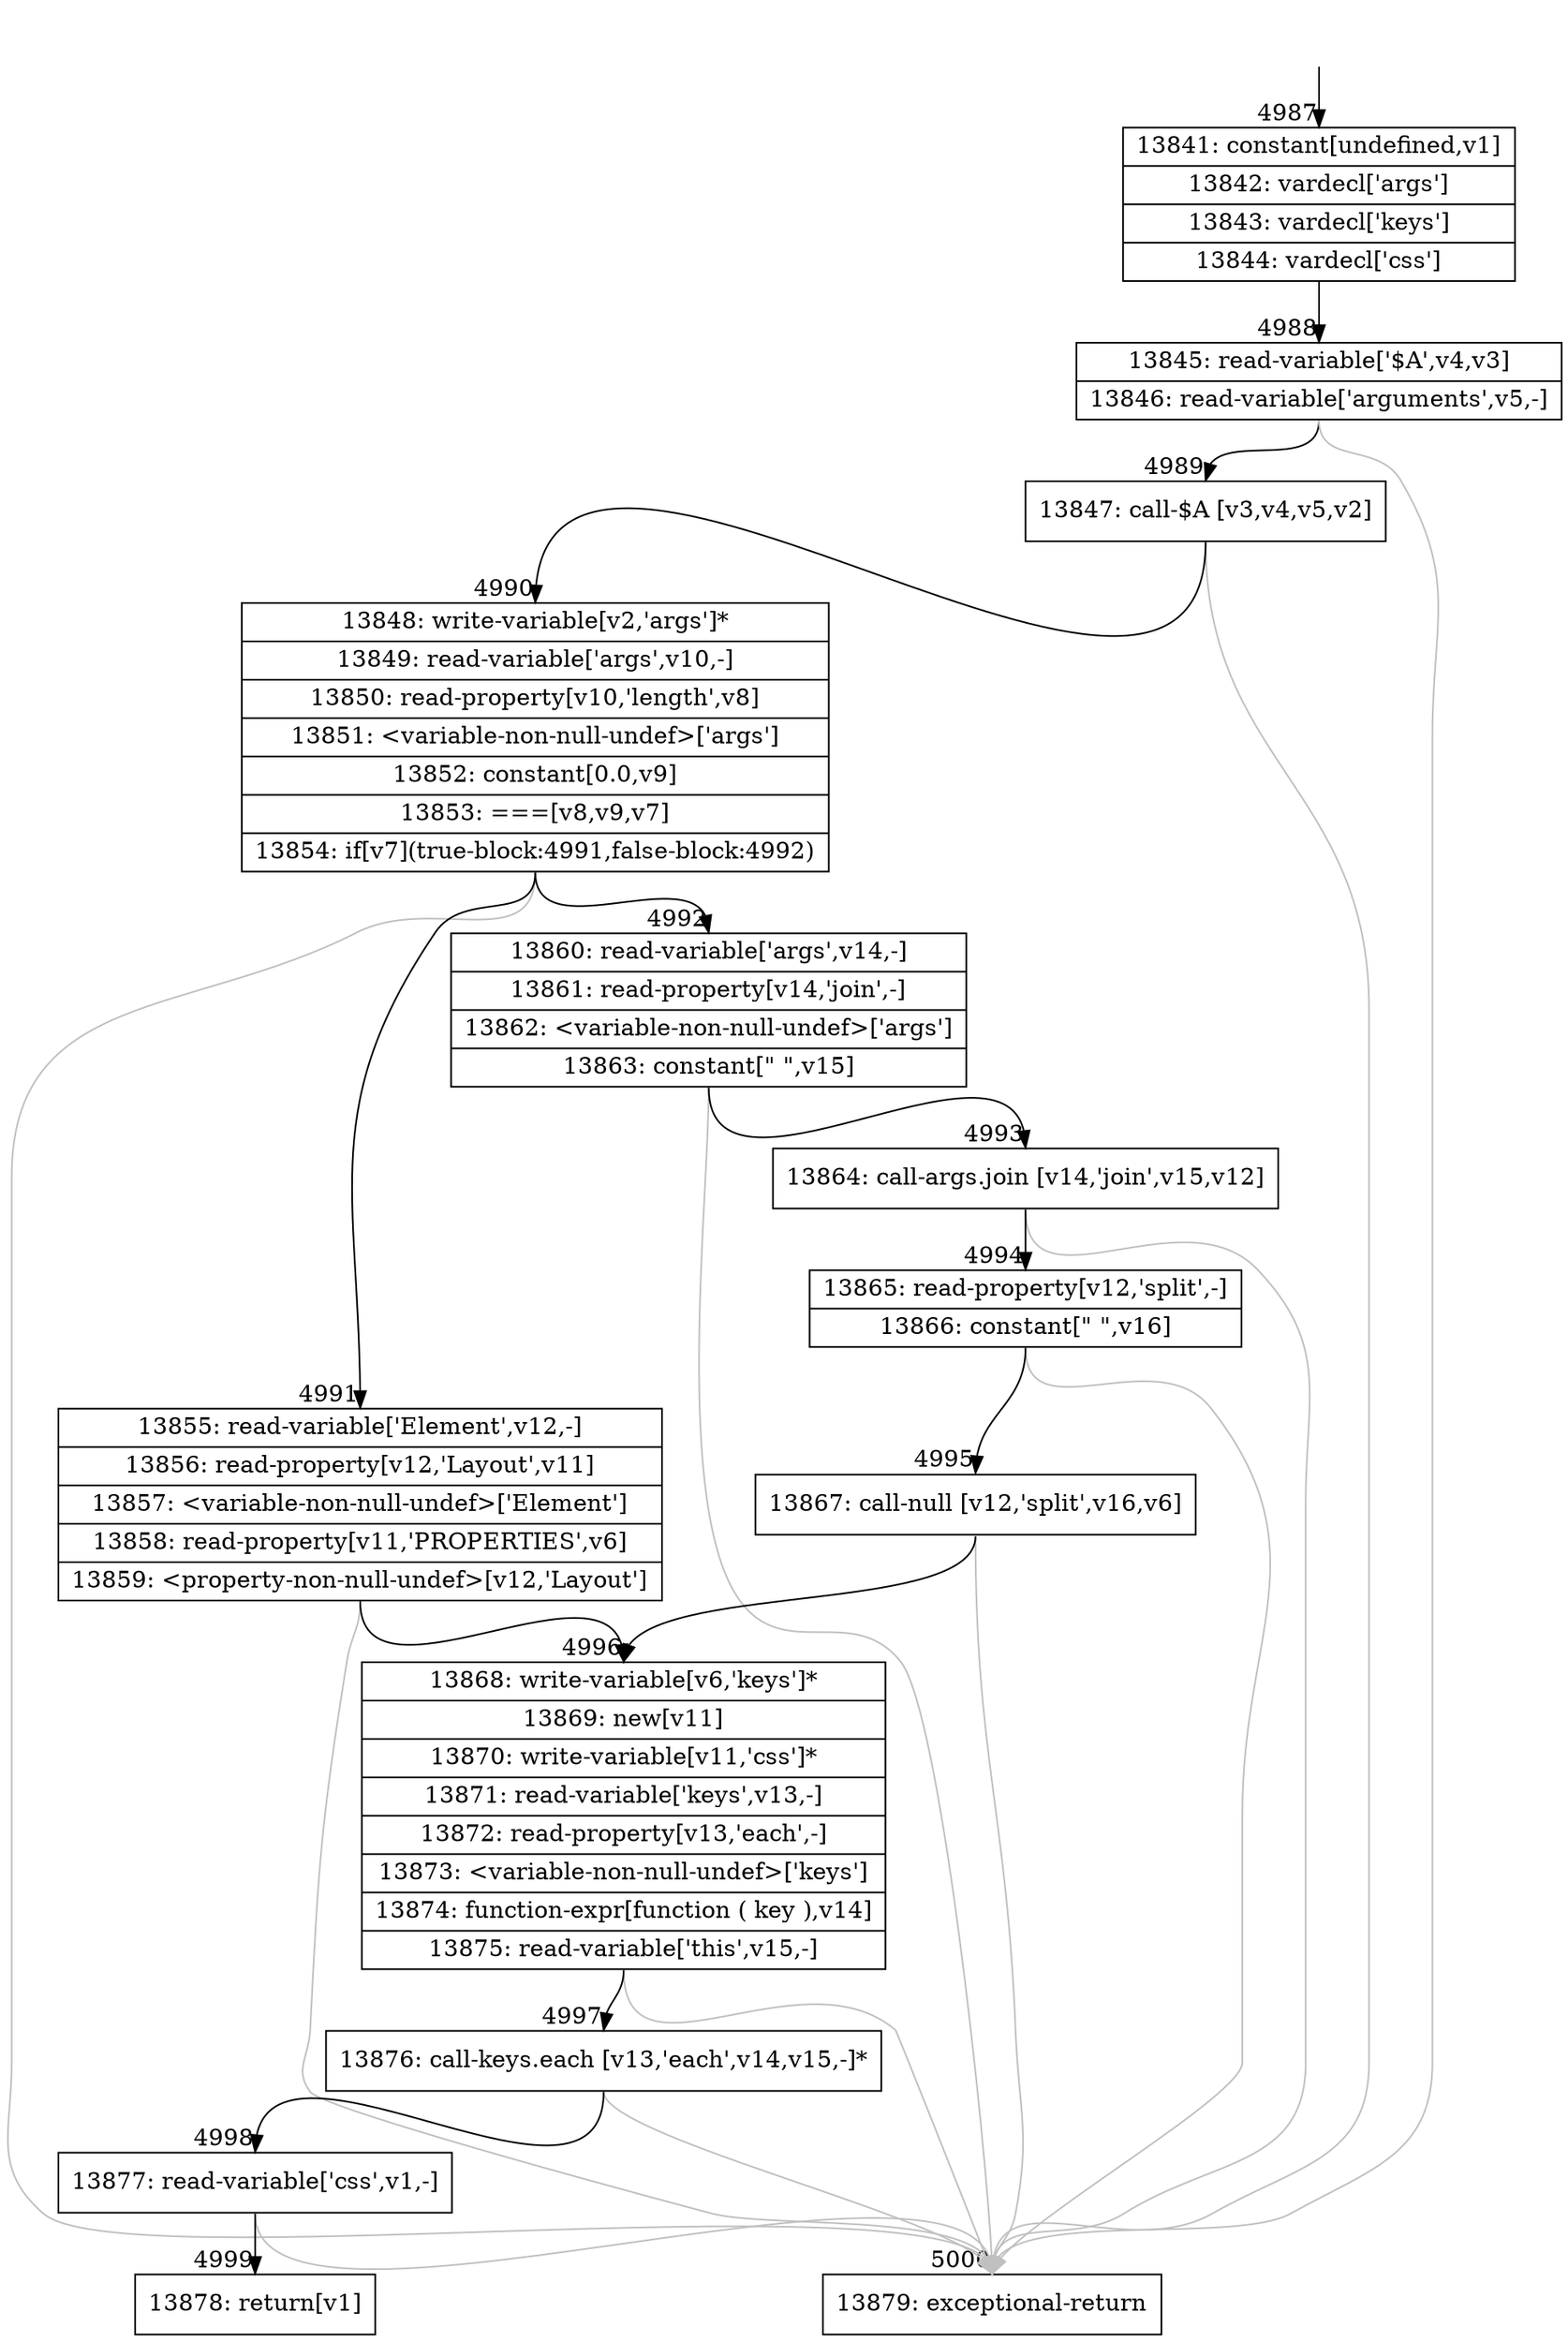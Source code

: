 digraph {
rankdir="TD"
BB_entry392[shape=none,label=""];
BB_entry392 -> BB4987 [tailport=s, headport=n, headlabel="    4987"]
BB4987 [shape=record label="{13841: constant[undefined,v1]|13842: vardecl['args']|13843: vardecl['keys']|13844: vardecl['css']}" ] 
BB4987 -> BB4988 [tailport=s, headport=n, headlabel="      4988"]
BB4988 [shape=record label="{13845: read-variable['$A',v4,v3]|13846: read-variable['arguments',v5,-]}" ] 
BB4988 -> BB4989 [tailport=s, headport=n, headlabel="      4989"]
BB4988 -> BB5000 [tailport=s, headport=n, color=gray, headlabel="      5000"]
BB4989 [shape=record label="{13847: call-$A [v3,v4,v5,v2]}" ] 
BB4989 -> BB4990 [tailport=s, headport=n, headlabel="      4990"]
BB4989 -> BB5000 [tailport=s, headport=n, color=gray]
BB4990 [shape=record label="{13848: write-variable[v2,'args']*|13849: read-variable['args',v10,-]|13850: read-property[v10,'length',v8]|13851: \<variable-non-null-undef\>['args']|13852: constant[0.0,v9]|13853: ===[v8,v9,v7]|13854: if[v7](true-block:4991,false-block:4992)}" ] 
BB4990 -> BB4991 [tailport=s, headport=n, headlabel="      4991"]
BB4990 -> BB4992 [tailport=s, headport=n, headlabel="      4992"]
BB4990 -> BB5000 [tailport=s, headport=n, color=gray]
BB4991 [shape=record label="{13855: read-variable['Element',v12,-]|13856: read-property[v12,'Layout',v11]|13857: \<variable-non-null-undef\>['Element']|13858: read-property[v11,'PROPERTIES',v6]|13859: \<property-non-null-undef\>[v12,'Layout']}" ] 
BB4991 -> BB4996 [tailport=s, headport=n, headlabel="      4996"]
BB4991 -> BB5000 [tailport=s, headport=n, color=gray]
BB4992 [shape=record label="{13860: read-variable['args',v14,-]|13861: read-property[v14,'join',-]|13862: \<variable-non-null-undef\>['args']|13863: constant[\" \",v15]}" ] 
BB4992 -> BB4993 [tailport=s, headport=n, headlabel="      4993"]
BB4992 -> BB5000 [tailport=s, headport=n, color=gray]
BB4993 [shape=record label="{13864: call-args.join [v14,'join',v15,v12]}" ] 
BB4993 -> BB4994 [tailport=s, headport=n, headlabel="      4994"]
BB4993 -> BB5000 [tailport=s, headport=n, color=gray]
BB4994 [shape=record label="{13865: read-property[v12,'split',-]|13866: constant[\" \",v16]}" ] 
BB4994 -> BB4995 [tailport=s, headport=n, headlabel="      4995"]
BB4994 -> BB5000 [tailport=s, headport=n, color=gray]
BB4995 [shape=record label="{13867: call-null [v12,'split',v16,v6]}" ] 
BB4995 -> BB4996 [tailport=s, headport=n]
BB4995 -> BB5000 [tailport=s, headport=n, color=gray]
BB4996 [shape=record label="{13868: write-variable[v6,'keys']*|13869: new[v11]|13870: write-variable[v11,'css']*|13871: read-variable['keys',v13,-]|13872: read-property[v13,'each',-]|13873: \<variable-non-null-undef\>['keys']|13874: function-expr[function ( key ),v14]|13875: read-variable['this',v15,-]}" ] 
BB4996 -> BB4997 [tailport=s, headport=n, headlabel="      4997"]
BB4996 -> BB5000 [tailport=s, headport=n, color=gray]
BB4997 [shape=record label="{13876: call-keys.each [v13,'each',v14,v15,-]*}" ] 
BB4997 -> BB4998 [tailport=s, headport=n, headlabel="      4998"]
BB4997 -> BB5000 [tailport=s, headport=n, color=gray]
BB4998 [shape=record label="{13877: read-variable['css',v1,-]}" ] 
BB4998 -> BB4999 [tailport=s, headport=n, headlabel="      4999"]
BB4998 -> BB5000 [tailport=s, headport=n, color=gray]
BB4999 [shape=record label="{13878: return[v1]}" ] 
BB5000 [shape=record label="{13879: exceptional-return}" ] 
//#$~ 3764
}
